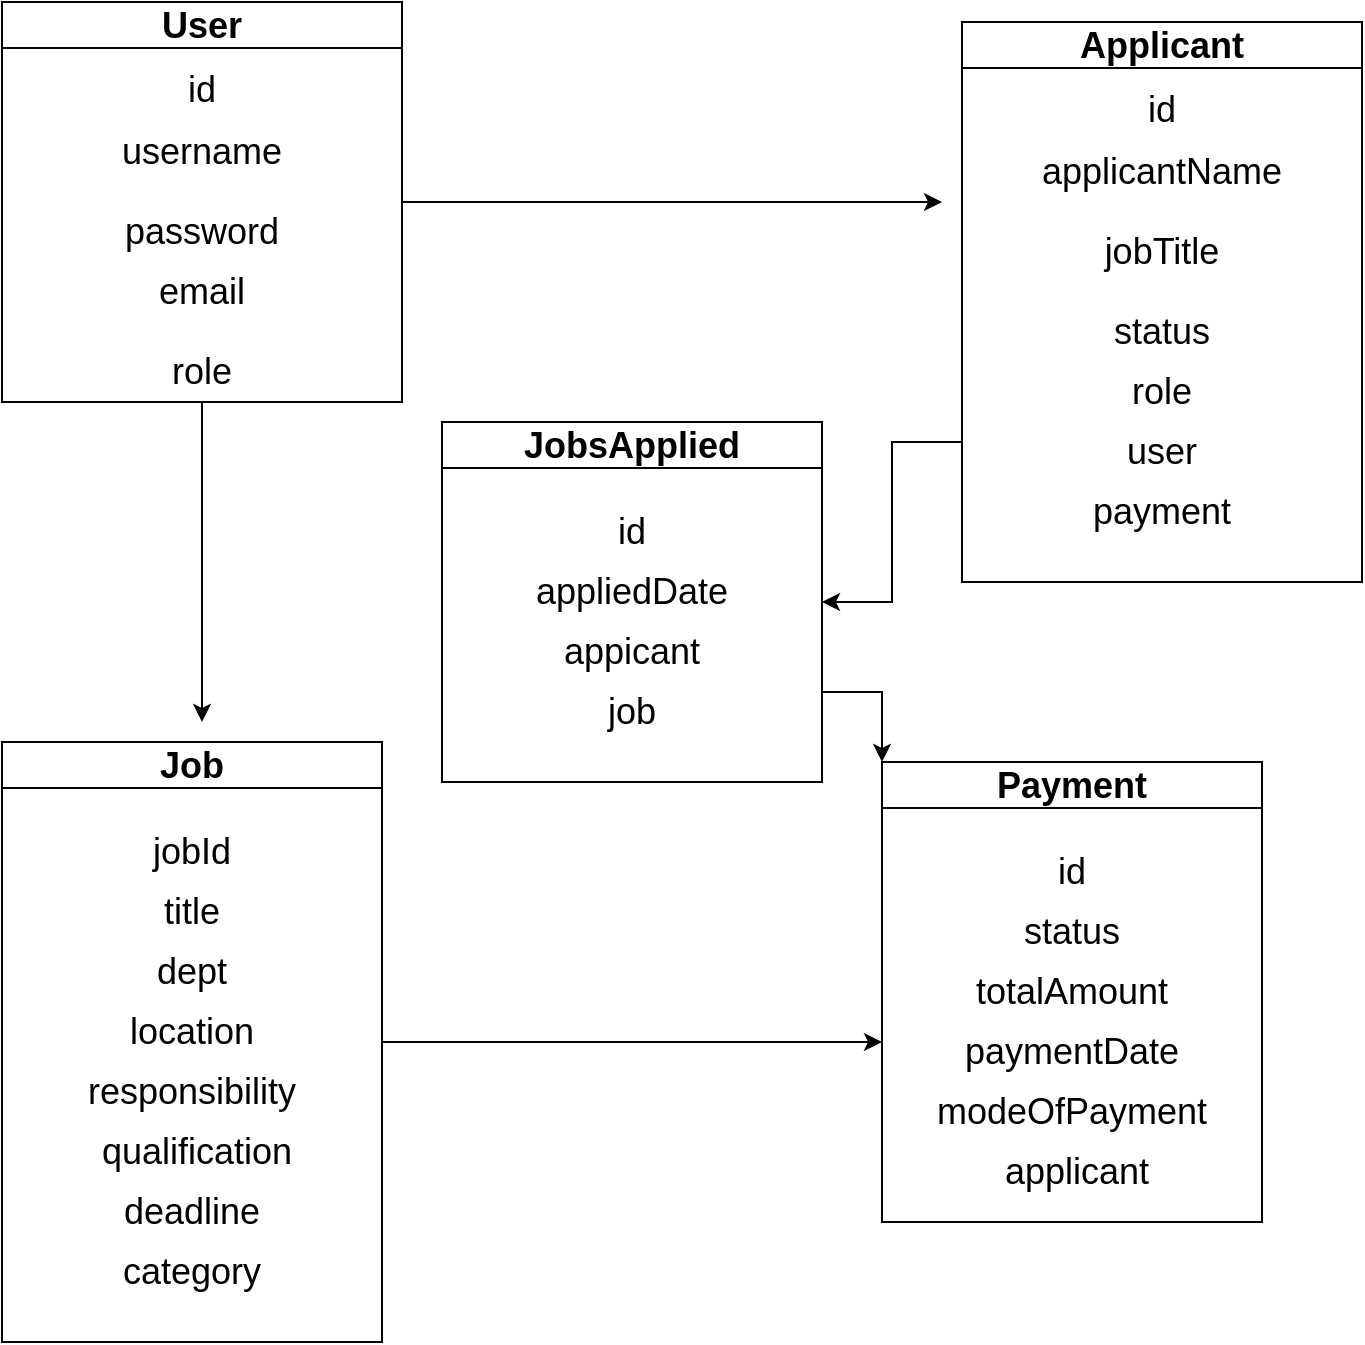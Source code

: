 <mxfile version="24.7.4">
  <diagram id="C5RBs43oDa-KdzZeNtuy" name="Page-1">
    <mxGraphModel dx="1290" dy="665" grid="1" gridSize="10" guides="1" tooltips="1" connect="1" arrows="1" fold="1" page="0" pageScale="1" pageWidth="827" pageHeight="1169" math="0" shadow="0">
      <root>
        <mxCell id="WIyWlLk6GJQsqaUBKTNV-0" />
        <mxCell id="WIyWlLk6GJQsqaUBKTNV-1" parent="WIyWlLk6GJQsqaUBKTNV-0" />
        <mxCell id="MS1C7HXApUVgQfnji1f3-48" style="edgeStyle=orthogonalEdgeStyle;rounded=0;orthogonalLoop=1;jettySize=auto;html=1;exitX=1;exitY=0.5;exitDx=0;exitDy=0;" edge="1" parent="WIyWlLk6GJQsqaUBKTNV-1" source="MS1C7HXApUVgQfnji1f3-0">
          <mxGeometry relative="1" as="geometry">
            <mxPoint x="530" y="290" as="targetPoint" />
          </mxGeometry>
        </mxCell>
        <mxCell id="MS1C7HXApUVgQfnji1f3-0" value="&lt;font style=&quot;font-size: 18px;&quot;&gt;User&lt;/font&gt;" style="swimlane;whiteSpace=wrap;html=1;" vertex="1" parent="WIyWlLk6GJQsqaUBKTNV-1">
          <mxGeometry x="60" y="190" width="200" height="200" as="geometry" />
        </mxCell>
        <mxCell id="MS1C7HXApUVgQfnji1f3-1" value="&lt;span style=&quot;line-height: 107%;&quot;&gt;&lt;font style=&quot;font-size: 18px;&quot;&gt;id&lt;/font&gt;&lt;/span&gt;" style="text;strokeColor=none;align=center;fillColor=none;html=1;verticalAlign=middle;whiteSpace=wrap;rounded=0;" vertex="1" parent="MS1C7HXApUVgQfnji1f3-0">
          <mxGeometry x="15" y="30" width="170" height="30" as="geometry" />
        </mxCell>
        <mxCell id="MS1C7HXApUVgQfnji1f3-4" value="&lt;font style=&quot;font-size: 18px;&quot;&gt;username&lt;/font&gt;" style="text;strokeColor=none;align=center;fillColor=none;html=1;verticalAlign=middle;whiteSpace=wrap;rounded=0;" vertex="1" parent="MS1C7HXApUVgQfnji1f3-0">
          <mxGeometry x="70" y="60" width="60" height="30" as="geometry" />
        </mxCell>
        <mxCell id="MS1C7HXApUVgQfnji1f3-5" value="&lt;font style=&quot;font-size: 18px;&quot;&gt;password&lt;/font&gt;" style="text;strokeColor=none;align=center;fillColor=none;html=1;verticalAlign=middle;whiteSpace=wrap;rounded=0;" vertex="1" parent="MS1C7HXApUVgQfnji1f3-0">
          <mxGeometry x="70" y="100" width="60" height="30" as="geometry" />
        </mxCell>
        <mxCell id="MS1C7HXApUVgQfnji1f3-6" value="&lt;font style=&quot;font-size: 18px;&quot;&gt;email&lt;/font&gt;" style="text;strokeColor=none;align=center;fillColor=none;html=1;verticalAlign=middle;whiteSpace=wrap;rounded=0;" vertex="1" parent="MS1C7HXApUVgQfnji1f3-0">
          <mxGeometry x="70" y="130" width="60" height="30" as="geometry" />
        </mxCell>
        <mxCell id="MS1C7HXApUVgQfnji1f3-47" style="edgeStyle=orthogonalEdgeStyle;rounded=0;orthogonalLoop=1;jettySize=auto;html=1;exitX=0.5;exitY=1;exitDx=0;exitDy=0;" edge="1" parent="MS1C7HXApUVgQfnji1f3-0" source="MS1C7HXApUVgQfnji1f3-7">
          <mxGeometry relative="1" as="geometry">
            <mxPoint x="100" y="360" as="targetPoint" />
          </mxGeometry>
        </mxCell>
        <mxCell id="MS1C7HXApUVgQfnji1f3-7" value="&lt;font style=&quot;font-size: 18px;&quot;&gt;role&lt;/font&gt;" style="text;strokeColor=none;align=center;fillColor=none;html=1;verticalAlign=middle;whiteSpace=wrap;rounded=0;" vertex="1" parent="MS1C7HXApUVgQfnji1f3-0">
          <mxGeometry x="70" y="170" width="60" height="30" as="geometry" />
        </mxCell>
        <mxCell id="MS1C7HXApUVgQfnji1f3-49" style="edgeStyle=orthogonalEdgeStyle;rounded=0;orthogonalLoop=1;jettySize=auto;html=1;exitX=0;exitY=0.75;exitDx=0;exitDy=0;" edge="1" parent="WIyWlLk6GJQsqaUBKTNV-1" source="MS1C7HXApUVgQfnji1f3-8" target="MS1C7HXApUVgQfnji1f3-40">
          <mxGeometry relative="1" as="geometry" />
        </mxCell>
        <mxCell id="MS1C7HXApUVgQfnji1f3-8" value="&lt;font style=&quot;font-size: 18px;&quot;&gt;Applicant&lt;/font&gt;" style="swimlane;whiteSpace=wrap;html=1;startSize=23;" vertex="1" parent="WIyWlLk6GJQsqaUBKTNV-1">
          <mxGeometry x="540" y="200" width="200" height="280" as="geometry" />
        </mxCell>
        <mxCell id="MS1C7HXApUVgQfnji1f3-9" value="&lt;span style=&quot;line-height: 107%;&quot;&gt;&lt;font style=&quot;font-size: 18px;&quot;&gt;id&lt;/font&gt;&lt;/span&gt;" style="text;strokeColor=none;align=center;fillColor=none;html=1;verticalAlign=middle;whiteSpace=wrap;rounded=0;" vertex="1" parent="MS1C7HXApUVgQfnji1f3-8">
          <mxGeometry x="15" y="30" width="170" height="30" as="geometry" />
        </mxCell>
        <mxCell id="MS1C7HXApUVgQfnji1f3-10" value="&lt;font style=&quot;font-size: 18px;&quot;&gt;applicantName&lt;/font&gt;" style="text;strokeColor=none;align=center;fillColor=none;html=1;verticalAlign=middle;whiteSpace=wrap;rounded=0;" vertex="1" parent="MS1C7HXApUVgQfnji1f3-8">
          <mxGeometry x="70" y="60" width="60" height="30" as="geometry" />
        </mxCell>
        <mxCell id="MS1C7HXApUVgQfnji1f3-11" value="&lt;font style=&quot;font-size: 18px;&quot;&gt;jobTitle&lt;/font&gt;" style="text;strokeColor=none;align=center;fillColor=none;html=1;verticalAlign=middle;whiteSpace=wrap;rounded=0;" vertex="1" parent="MS1C7HXApUVgQfnji1f3-8">
          <mxGeometry x="70" y="100" width="60" height="30" as="geometry" />
        </mxCell>
        <mxCell id="MS1C7HXApUVgQfnji1f3-12" value="&lt;font style=&quot;font-size: 18px;&quot;&gt;status&lt;/font&gt;" style="text;strokeColor=none;align=center;fillColor=none;html=1;verticalAlign=middle;whiteSpace=wrap;rounded=0;" vertex="1" parent="MS1C7HXApUVgQfnji1f3-8">
          <mxGeometry x="70" y="140" width="60" height="30" as="geometry" />
        </mxCell>
        <mxCell id="MS1C7HXApUVgQfnji1f3-13" value="&lt;font style=&quot;font-size: 18px;&quot;&gt;role&lt;/font&gt;" style="text;strokeColor=none;align=center;fillColor=none;html=1;verticalAlign=middle;whiteSpace=wrap;rounded=0;" vertex="1" parent="MS1C7HXApUVgQfnji1f3-8">
          <mxGeometry x="70" y="170" width="60" height="30" as="geometry" />
        </mxCell>
        <mxCell id="MS1C7HXApUVgQfnji1f3-14" value="&lt;font style=&quot;font-size: 18px;&quot;&gt;user&lt;/font&gt;" style="text;strokeColor=none;align=center;fillColor=none;html=1;verticalAlign=middle;whiteSpace=wrap;rounded=0;" vertex="1" parent="MS1C7HXApUVgQfnji1f3-8">
          <mxGeometry x="70" y="200" width="60" height="30" as="geometry" />
        </mxCell>
        <mxCell id="MS1C7HXApUVgQfnji1f3-15" value="&lt;font style=&quot;font-size: 18px;&quot;&gt;payment&lt;/font&gt;" style="text;strokeColor=none;align=center;fillColor=none;html=1;verticalAlign=middle;whiteSpace=wrap;rounded=0;" vertex="1" parent="MS1C7HXApUVgQfnji1f3-8">
          <mxGeometry x="70" y="230" width="60" height="30" as="geometry" />
        </mxCell>
        <mxCell id="MS1C7HXApUVgQfnji1f3-50" style="edgeStyle=orthogonalEdgeStyle;rounded=0;orthogonalLoop=1;jettySize=auto;html=1;exitX=1;exitY=0.5;exitDx=0;exitDy=0;" edge="1" parent="WIyWlLk6GJQsqaUBKTNV-1" source="MS1C7HXApUVgQfnji1f3-16">
          <mxGeometry relative="1" as="geometry">
            <mxPoint x="500" y="710" as="targetPoint" />
          </mxGeometry>
        </mxCell>
        <mxCell id="MS1C7HXApUVgQfnji1f3-16" value="&lt;font style=&quot;font-size: 18px;&quot;&gt;Job&lt;/font&gt;" style="swimlane;whiteSpace=wrap;html=1;" vertex="1" parent="WIyWlLk6GJQsqaUBKTNV-1">
          <mxGeometry x="60" y="560" width="190" height="300" as="geometry" />
        </mxCell>
        <mxCell id="MS1C7HXApUVgQfnji1f3-17" value="&lt;font style=&quot;font-size: 18px;&quot;&gt;jobId&lt;/font&gt;" style="text;strokeColor=none;align=center;fillColor=none;html=1;verticalAlign=middle;whiteSpace=wrap;rounded=0;" vertex="1" parent="MS1C7HXApUVgQfnji1f3-16">
          <mxGeometry x="65" y="40" width="60" height="30" as="geometry" />
        </mxCell>
        <mxCell id="MS1C7HXApUVgQfnji1f3-18" value="&lt;font style=&quot;font-size: 18px;&quot;&gt;title&lt;/font&gt;" style="text;strokeColor=none;align=center;fillColor=none;html=1;verticalAlign=middle;whiteSpace=wrap;rounded=0;" vertex="1" parent="MS1C7HXApUVgQfnji1f3-16">
          <mxGeometry x="65" y="70" width="60" height="30" as="geometry" />
        </mxCell>
        <mxCell id="MS1C7HXApUVgQfnji1f3-19" value="&lt;font style=&quot;font-size: 18px;&quot;&gt;dept&lt;/font&gt;" style="text;strokeColor=none;align=center;fillColor=none;html=1;verticalAlign=middle;whiteSpace=wrap;rounded=0;" vertex="1" parent="MS1C7HXApUVgQfnji1f3-16">
          <mxGeometry x="65" y="100" width="60" height="30" as="geometry" />
        </mxCell>
        <mxCell id="MS1C7HXApUVgQfnji1f3-20" value="&lt;font style=&quot;font-size: 18px;&quot;&gt;location&lt;/font&gt;" style="text;strokeColor=none;align=center;fillColor=none;html=1;verticalAlign=middle;whiteSpace=wrap;rounded=0;" vertex="1" parent="MS1C7HXApUVgQfnji1f3-16">
          <mxGeometry x="65" y="130" width="60" height="30" as="geometry" />
        </mxCell>
        <mxCell id="MS1C7HXApUVgQfnji1f3-21" value="&lt;font style=&quot;font-size: 18px;&quot;&gt;responsibility&lt;/font&gt;" style="text;strokeColor=none;align=center;fillColor=none;html=1;verticalAlign=middle;whiteSpace=wrap;rounded=0;" vertex="1" parent="MS1C7HXApUVgQfnji1f3-16">
          <mxGeometry x="60" y="160" width="70" height="30" as="geometry" />
        </mxCell>
        <mxCell id="MS1C7HXApUVgQfnji1f3-28" value="&lt;font style=&quot;font-size: 18px;&quot;&gt;qualification&lt;/font&gt;" style="text;strokeColor=none;align=center;fillColor=none;html=1;verticalAlign=middle;whiteSpace=wrap;rounded=0;" vertex="1" parent="MS1C7HXApUVgQfnji1f3-16">
          <mxGeometry x="70" y="190" width="55" height="30" as="geometry" />
        </mxCell>
        <mxCell id="MS1C7HXApUVgQfnji1f3-29" value="&lt;font style=&quot;font-size: 18px;&quot;&gt;deadline&lt;/font&gt;" style="text;strokeColor=none;align=center;fillColor=none;html=1;verticalAlign=middle;whiteSpace=wrap;rounded=0;" vertex="1" parent="MS1C7HXApUVgQfnji1f3-16">
          <mxGeometry x="65" y="220" width="60" height="30" as="geometry" />
        </mxCell>
        <mxCell id="MS1C7HXApUVgQfnji1f3-30" value="&lt;font style=&quot;font-size: 18px;&quot;&gt;category&lt;/font&gt;" style="text;strokeColor=none;align=center;fillColor=none;html=1;verticalAlign=middle;whiteSpace=wrap;rounded=0;" vertex="1" parent="MS1C7HXApUVgQfnji1f3-16">
          <mxGeometry x="65" y="250" width="60" height="30" as="geometry" />
        </mxCell>
        <mxCell id="MS1C7HXApUVgQfnji1f3-31" value="&lt;font style=&quot;font-size: 18px;&quot;&gt;Payment&lt;/font&gt;" style="swimlane;whiteSpace=wrap;html=1;startSize=23;" vertex="1" parent="WIyWlLk6GJQsqaUBKTNV-1">
          <mxGeometry x="500" y="570" width="190" height="230" as="geometry" />
        </mxCell>
        <mxCell id="MS1C7HXApUVgQfnji1f3-32" value="&lt;font style=&quot;font-size: 18px;&quot;&gt;id&lt;/font&gt;" style="text;strokeColor=none;align=center;fillColor=none;html=1;verticalAlign=middle;whiteSpace=wrap;rounded=0;" vertex="1" parent="MS1C7HXApUVgQfnji1f3-31">
          <mxGeometry x="65" y="40" width="60" height="30" as="geometry" />
        </mxCell>
        <mxCell id="MS1C7HXApUVgQfnji1f3-33" value="&lt;font style=&quot;font-size: 18px;&quot;&gt;status&lt;/font&gt;" style="text;strokeColor=none;align=center;fillColor=none;html=1;verticalAlign=middle;whiteSpace=wrap;rounded=0;" vertex="1" parent="MS1C7HXApUVgQfnji1f3-31">
          <mxGeometry x="65" y="70" width="60" height="30" as="geometry" />
        </mxCell>
        <mxCell id="MS1C7HXApUVgQfnji1f3-34" value="&lt;font style=&quot;font-size: 18px;&quot;&gt;totalAmount&lt;/font&gt;" style="text;strokeColor=none;align=center;fillColor=none;html=1;verticalAlign=middle;whiteSpace=wrap;rounded=0;" vertex="1" parent="MS1C7HXApUVgQfnji1f3-31">
          <mxGeometry x="65" y="100" width="60" height="30" as="geometry" />
        </mxCell>
        <mxCell id="MS1C7HXApUVgQfnji1f3-35" value="&lt;font style=&quot;font-size: 18px;&quot;&gt;paymentDate&lt;/font&gt;" style="text;strokeColor=none;align=center;fillColor=none;html=1;verticalAlign=middle;whiteSpace=wrap;rounded=0;" vertex="1" parent="MS1C7HXApUVgQfnji1f3-31">
          <mxGeometry x="65" y="130" width="60" height="30" as="geometry" />
        </mxCell>
        <mxCell id="MS1C7HXApUVgQfnji1f3-36" value="&lt;font style=&quot;font-size: 18px;&quot;&gt;modeOfPayment&lt;/font&gt;" style="text;strokeColor=none;align=center;fillColor=none;html=1;verticalAlign=middle;whiteSpace=wrap;rounded=0;" vertex="1" parent="MS1C7HXApUVgQfnji1f3-31">
          <mxGeometry x="60" y="160" width="70" height="30" as="geometry" />
        </mxCell>
        <mxCell id="MS1C7HXApUVgQfnji1f3-37" value="&lt;font style=&quot;font-size: 18px;&quot;&gt;applicant&lt;/font&gt;" style="text;strokeColor=none;align=center;fillColor=none;html=1;verticalAlign=middle;whiteSpace=wrap;rounded=0;" vertex="1" parent="MS1C7HXApUVgQfnji1f3-31">
          <mxGeometry x="70" y="190" width="55" height="30" as="geometry" />
        </mxCell>
        <mxCell id="MS1C7HXApUVgQfnji1f3-51" style="edgeStyle=orthogonalEdgeStyle;rounded=0;orthogonalLoop=1;jettySize=auto;html=1;exitX=1;exitY=0.75;exitDx=0;exitDy=0;entryX=0;entryY=0;entryDx=0;entryDy=0;" edge="1" parent="WIyWlLk6GJQsqaUBKTNV-1" source="MS1C7HXApUVgQfnji1f3-40" target="MS1C7HXApUVgQfnji1f3-31">
          <mxGeometry relative="1" as="geometry" />
        </mxCell>
        <mxCell id="MS1C7HXApUVgQfnji1f3-40" value="&lt;font style=&quot;font-size: 18px;&quot;&gt;JobsApplied&lt;/font&gt;" style="swimlane;whiteSpace=wrap;html=1;startSize=23;" vertex="1" parent="WIyWlLk6GJQsqaUBKTNV-1">
          <mxGeometry x="280" y="400" width="190" height="180" as="geometry" />
        </mxCell>
        <mxCell id="MS1C7HXApUVgQfnji1f3-41" value="&lt;font style=&quot;font-size: 18px;&quot;&gt;id&lt;/font&gt;" style="text;strokeColor=none;align=center;fillColor=none;html=1;verticalAlign=middle;whiteSpace=wrap;rounded=0;" vertex="1" parent="MS1C7HXApUVgQfnji1f3-40">
          <mxGeometry x="65" y="40" width="60" height="30" as="geometry" />
        </mxCell>
        <mxCell id="MS1C7HXApUVgQfnji1f3-42" value="&lt;font style=&quot;font-size: 18px;&quot;&gt;appliedDate&lt;/font&gt;" style="text;strokeColor=none;align=center;fillColor=none;html=1;verticalAlign=middle;whiteSpace=wrap;rounded=0;" vertex="1" parent="MS1C7HXApUVgQfnji1f3-40">
          <mxGeometry x="65" y="70" width="60" height="30" as="geometry" />
        </mxCell>
        <mxCell id="MS1C7HXApUVgQfnji1f3-43" value="&lt;font style=&quot;font-size: 18px;&quot;&gt;appicant&lt;/font&gt;" style="text;strokeColor=none;align=center;fillColor=none;html=1;verticalAlign=middle;whiteSpace=wrap;rounded=0;" vertex="1" parent="MS1C7HXApUVgQfnji1f3-40">
          <mxGeometry x="65" y="100" width="60" height="30" as="geometry" />
        </mxCell>
        <mxCell id="MS1C7HXApUVgQfnji1f3-44" value="&lt;font style=&quot;font-size: 18px;&quot;&gt;job&lt;/font&gt;" style="text;strokeColor=none;align=center;fillColor=none;html=1;verticalAlign=middle;whiteSpace=wrap;rounded=0;" vertex="1" parent="MS1C7HXApUVgQfnji1f3-40">
          <mxGeometry x="65" y="130" width="60" height="30" as="geometry" />
        </mxCell>
      </root>
    </mxGraphModel>
  </diagram>
</mxfile>
